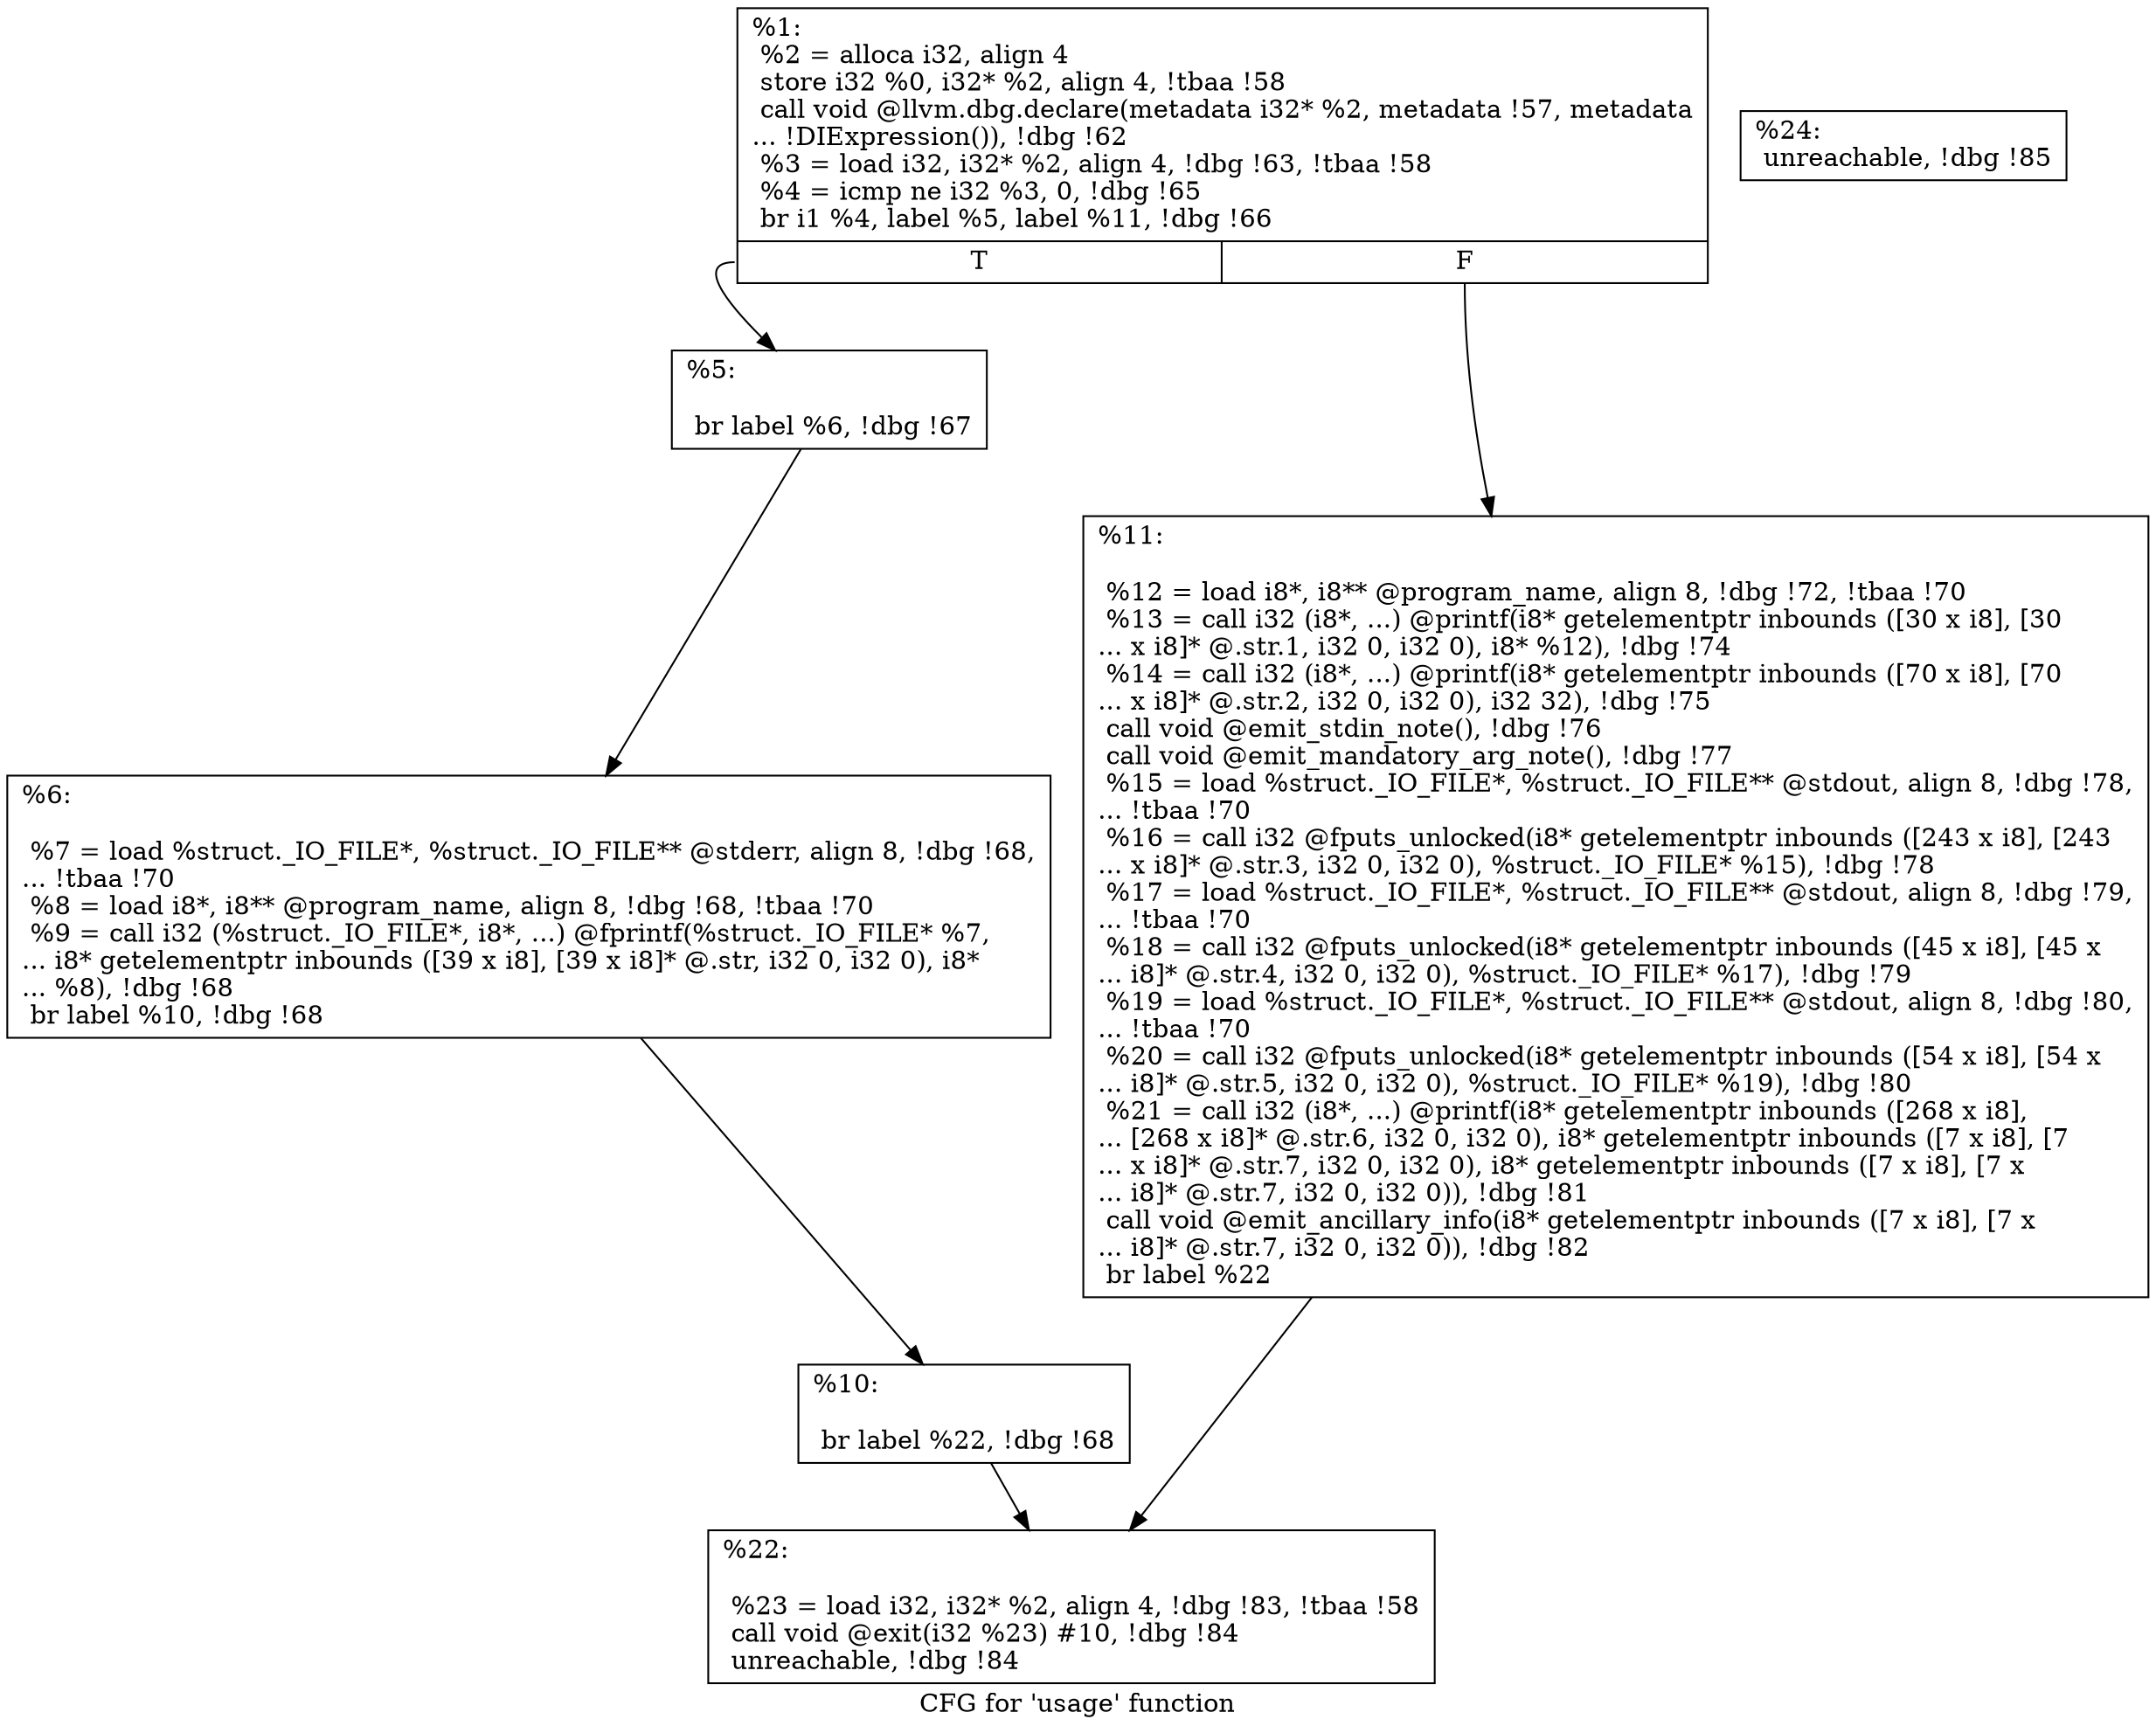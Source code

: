 digraph "CFG for 'usage' function" {
	label="CFG for 'usage' function";

	Node0x1fa8da0 [shape=record,label="{%1:\l  %2 = alloca i32, align 4\l  store i32 %0, i32* %2, align 4, !tbaa !58\l  call void @llvm.dbg.declare(metadata i32* %2, metadata !57, metadata\l... !DIExpression()), !dbg !62\l  %3 = load i32, i32* %2, align 4, !dbg !63, !tbaa !58\l  %4 = icmp ne i32 %3, 0, !dbg !65\l  br i1 %4, label %5, label %11, !dbg !66\l|{<s0>T|<s1>F}}"];
	Node0x1fa8da0:s0 -> Node0x1fb9010;
	Node0x1fa8da0:s1 -> Node0x1fb9100;
	Node0x1fb9010 [shape=record,label="{%5:\l\l  br label %6, !dbg !67\l}"];
	Node0x1fb9010 -> Node0x1fb9060;
	Node0x1fb9060 [shape=record,label="{%6:\l\l  %7 = load %struct._IO_FILE*, %struct._IO_FILE** @stderr, align 8, !dbg !68,\l... !tbaa !70\l  %8 = load i8*, i8** @program_name, align 8, !dbg !68, !tbaa !70\l  %9 = call i32 (%struct._IO_FILE*, i8*, ...) @fprintf(%struct._IO_FILE* %7,\l... i8* getelementptr inbounds ([39 x i8], [39 x i8]* @.str, i32 0, i32 0), i8*\l... %8), !dbg !68\l  br label %10, !dbg !68\l}"];
	Node0x1fb9060 -> Node0x1fb90b0;
	Node0x1fb90b0 [shape=record,label="{%10:\l\l  br label %22, !dbg !68\l}"];
	Node0x1fb90b0 -> Node0x1fb9150;
	Node0x1fb9100 [shape=record,label="{%11:\l\l  %12 = load i8*, i8** @program_name, align 8, !dbg !72, !tbaa !70\l  %13 = call i32 (i8*, ...) @printf(i8* getelementptr inbounds ([30 x i8], [30\l... x i8]* @.str.1, i32 0, i32 0), i8* %12), !dbg !74\l  %14 = call i32 (i8*, ...) @printf(i8* getelementptr inbounds ([70 x i8], [70\l... x i8]* @.str.2, i32 0, i32 0), i32 32), !dbg !75\l  call void @emit_stdin_note(), !dbg !76\l  call void @emit_mandatory_arg_note(), !dbg !77\l  %15 = load %struct._IO_FILE*, %struct._IO_FILE** @stdout, align 8, !dbg !78,\l... !tbaa !70\l  %16 = call i32 @fputs_unlocked(i8* getelementptr inbounds ([243 x i8], [243\l... x i8]* @.str.3, i32 0, i32 0), %struct._IO_FILE* %15), !dbg !78\l  %17 = load %struct._IO_FILE*, %struct._IO_FILE** @stdout, align 8, !dbg !79,\l... !tbaa !70\l  %18 = call i32 @fputs_unlocked(i8* getelementptr inbounds ([45 x i8], [45 x\l... i8]* @.str.4, i32 0, i32 0), %struct._IO_FILE* %17), !dbg !79\l  %19 = load %struct._IO_FILE*, %struct._IO_FILE** @stdout, align 8, !dbg !80,\l... !tbaa !70\l  %20 = call i32 @fputs_unlocked(i8* getelementptr inbounds ([54 x i8], [54 x\l... i8]* @.str.5, i32 0, i32 0), %struct._IO_FILE* %19), !dbg !80\l  %21 = call i32 (i8*, ...) @printf(i8* getelementptr inbounds ([268 x i8],\l... [268 x i8]* @.str.6, i32 0, i32 0), i8* getelementptr inbounds ([7 x i8], [7\l... x i8]* @.str.7, i32 0, i32 0), i8* getelementptr inbounds ([7 x i8], [7 x\l... i8]* @.str.7, i32 0, i32 0)), !dbg !81\l  call void @emit_ancillary_info(i8* getelementptr inbounds ([7 x i8], [7 x\l... i8]* @.str.7, i32 0, i32 0)), !dbg !82\l  br label %22\l}"];
	Node0x1fb9100 -> Node0x1fb9150;
	Node0x1fb9150 [shape=record,label="{%22:\l\l  %23 = load i32, i32* %2, align 4, !dbg !83, !tbaa !58\l  call void @exit(i32 %23) #10, !dbg !84\l  unreachable, !dbg !84\l}"];
	Node0x1fb91a0 [shape=record,label="{%24:                                                  \l  unreachable, !dbg !85\l}"];
}
